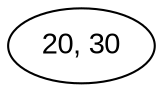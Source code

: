 digraph BST {
  node [fontname="Arial"];
	2030 [label="20, 30"];

  /* 20 [fillcolor=grey60 style=filled] */
  /* 9 [fillcolor=grey60 style=filled] */
  /* 20 -> 9; */
  /* 9 [fillcolor=grey60 style=filled] */
  /* 8 [fillcolor=lightcoral style=filled] */
  /* 9 -> 8; */
  /* null0 [ label="X", style="invis"]; */
  /* 8 [ fillcolor = lightcoral style=filled]; */
  /* 8 -> null0[ style=invis ]; */
  /* null1 [ label="X", style="invis"]; */
  /* 8 [ fillcolor = lightcoral style=filled]; */
  /* 8 -> null1[ style=invis ]; */
  /* 9 [fillcolor=grey60 style=filled] */
  /* 18 [fillcolor=lightcoral style=filled]; */
  /* 9 -> 18; */
  /* null2 [ label="X", style="invis"]; */
  /* 18 [ fillcolor = lightcoral style=filled]; */
  /* 18 -> null2[ style=invis ]; */
  /* null3 [ label="X", style="invis"]; */
  /* 18 [ fillcolor = lightcoral style=filled]; */
  /* 18 -> null3[ style=invis ]; */
  /* 20 [fillcolor=grey60 style=filled] */
  /* 39 [fillcolor=lightcoral style=filled]; */
  /* 20 -> 39; */
  /* 39 [fillcolor=lightcoral style=filled] */
  /* 30 [fillcolor=grey60 style=filled] */
  /* 39 -> 30; */
  /* null4 [ label="X", style="invis"]; */
  /* 30 [ fillcolor = grey60 style=filled]; */
  /* 30 -> null4[ style=invis ]; */
  /* null5 [ label="X", style="invis"]; */
  /* 30 [ fillcolor = grey60 style=filled]; */
  /* 30 -> null5[ style=invis ]; */
  /* 39 [fillcolor=lightcoral style=filled] */
  /* 47 [fillcolor=grey60 style=filled]; */
  /* 39 -> 47; */
  /* 47 [fillcolor=grey60 style=filled] */
  /* 40 [fillcolor=lightcoral style=filled] */
  /* 47 -> 40; */
  /* null6 [ label="X", style="invis"]; */
  /* 40 [ fillcolor = lightcoral style=filled]; */
  /* 40 -> null6[ style=invis ]; */
  /* null7 [ label="X", style="invis"]; */
  /* 40 [ fillcolor = lightcoral style=filled]; */
  /* 40 -> null7[ style=invis ]; */
  /* null8 [ label="X", style="invis"]; */
  /* 47 [ fillcolor = grey60 style=filled]; */
  /* 47 -> null8[ style=invis ]; */
}
